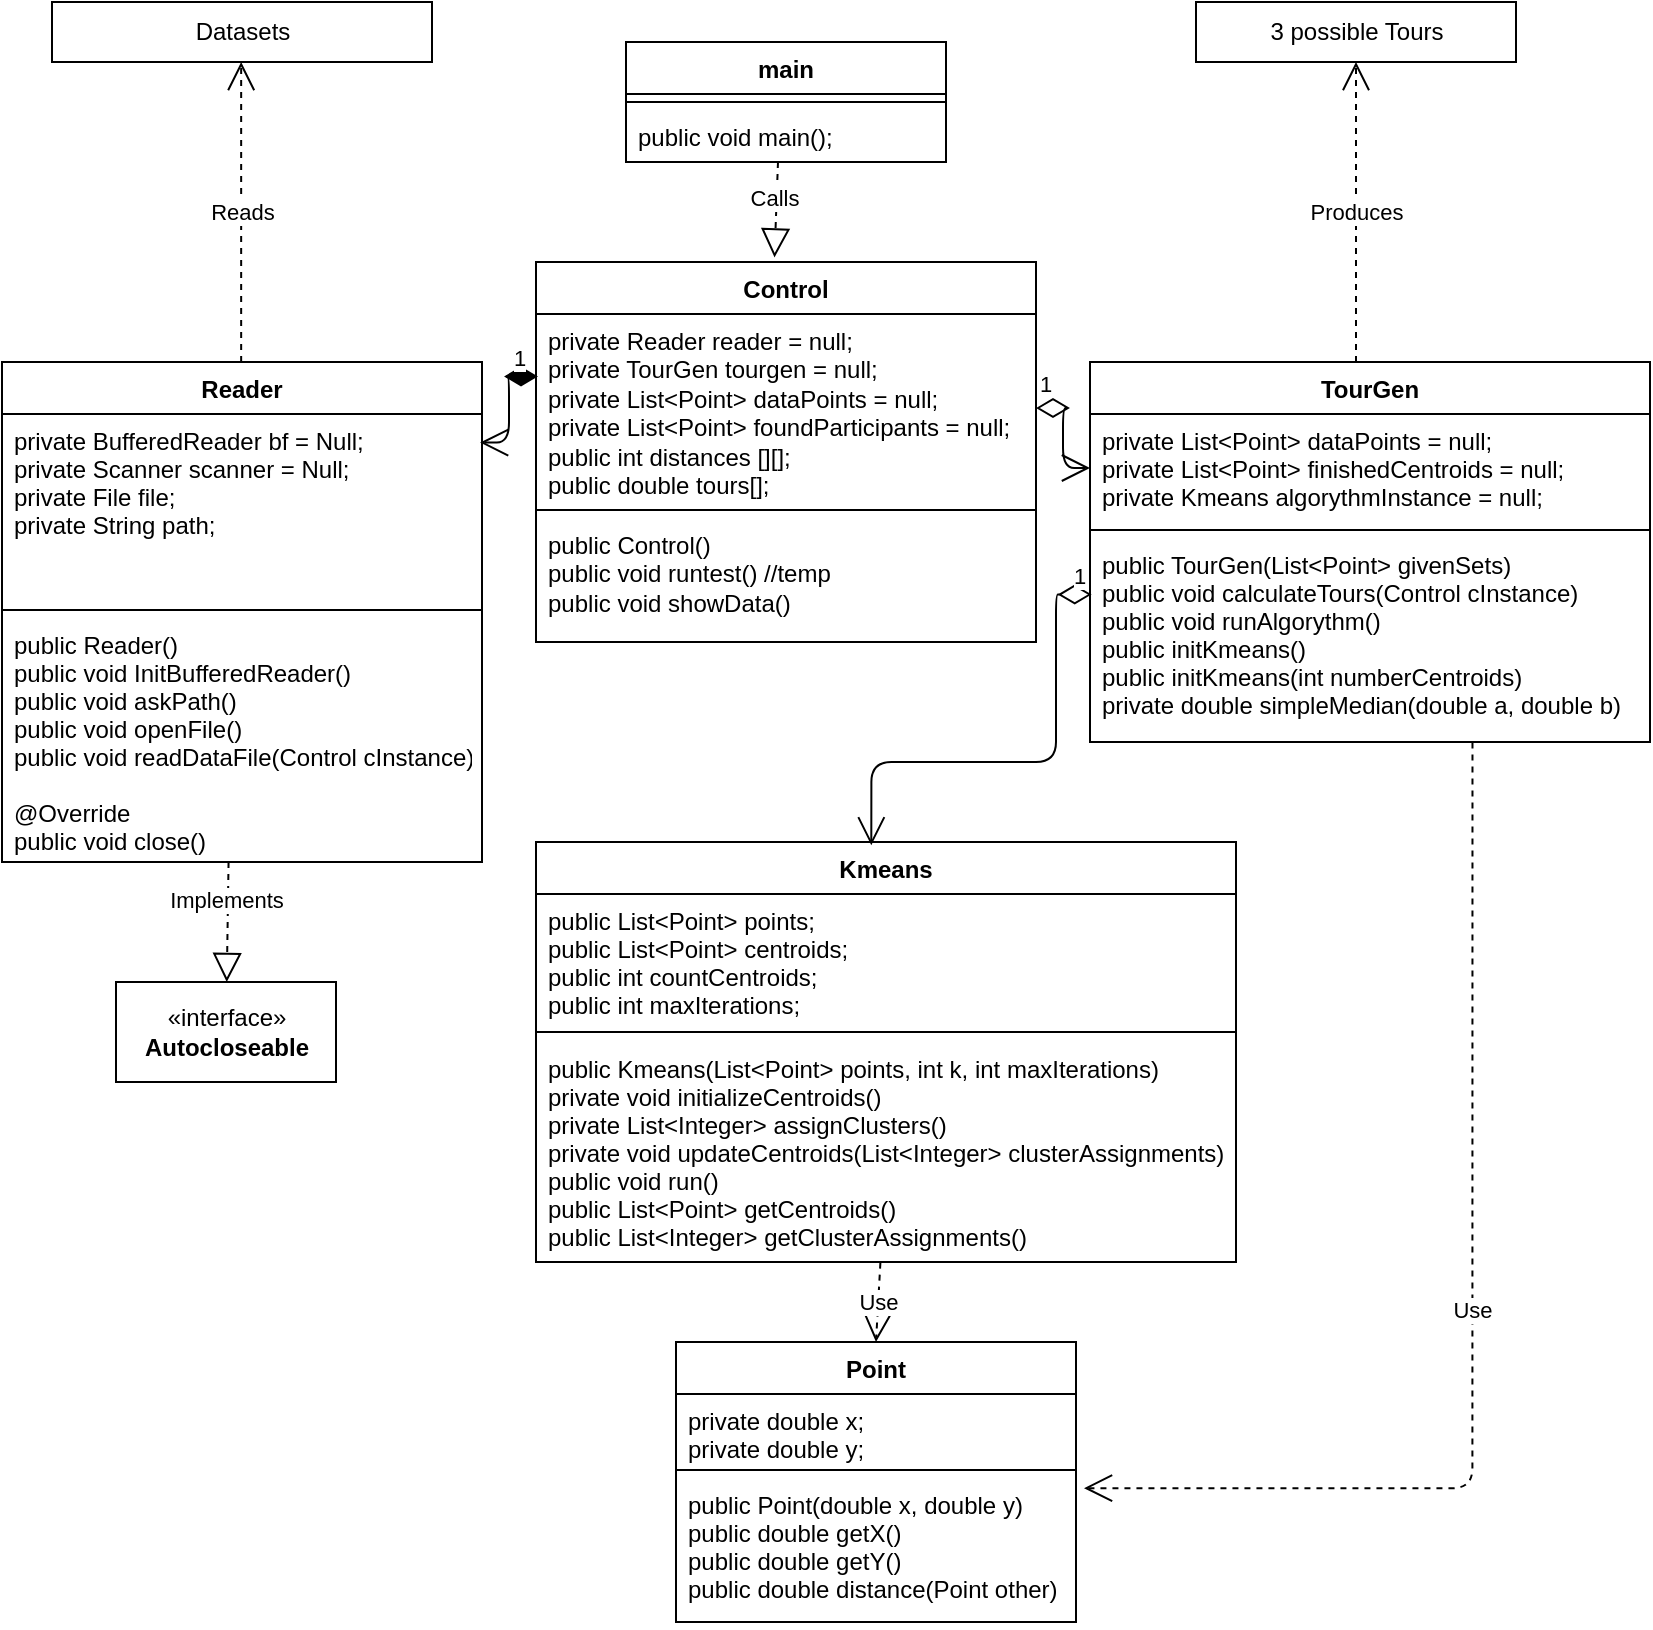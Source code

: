 <mxfile>
    <diagram id="C5RBs43oDa-KdzZeNtuy" name="Page-1">
        <mxGraphModel dx="711" dy="736" grid="1" gridSize="10" guides="1" tooltips="1" connect="1" arrows="1" fold="1" page="1" pageScale="1" pageWidth="827" pageHeight="1169" math="0" shadow="0">
            <root>
                <mxCell id="WIyWlLk6GJQsqaUBKTNV-0"/>
                <mxCell id="WIyWlLk6GJQsqaUBKTNV-1" parent="WIyWlLk6GJQsqaUBKTNV-0"/>
                <mxCell id="PCUzMYx5p4M6aaHM8cBJ-1" value="main" style="swimlane;fontStyle=1;align=center;verticalAlign=top;childLayout=stackLayout;horizontal=1;startSize=26;horizontalStack=0;resizeParent=1;resizeParentMax=0;resizeLast=0;collapsible=1;marginBottom=0;whiteSpace=wrap;html=1;" parent="WIyWlLk6GJQsqaUBKTNV-1" vertex="1">
                    <mxGeometry x="315" y="40" width="160" height="60" as="geometry"/>
                </mxCell>
                <mxCell id="PCUzMYx5p4M6aaHM8cBJ-3" value="" style="line;strokeWidth=1;fillColor=none;align=left;verticalAlign=middle;spacingTop=-1;spacingLeft=3;spacingRight=3;rotatable=0;labelPosition=right;points=[];portConstraint=eastwest;strokeColor=inherit;" parent="PCUzMYx5p4M6aaHM8cBJ-1" vertex="1">
                    <mxGeometry y="26" width="160" height="8" as="geometry"/>
                </mxCell>
                <mxCell id="PCUzMYx5p4M6aaHM8cBJ-4" value="public voi&lt;span style=&quot;background-color: initial;&quot;&gt;d main();&lt;/span&gt;" style="text;strokeColor=none;fillColor=none;align=left;verticalAlign=top;spacingLeft=4;spacingRight=4;overflow=hidden;rotatable=0;points=[[0,0.5],[1,0.5]];portConstraint=eastwest;whiteSpace=wrap;html=1;" parent="PCUzMYx5p4M6aaHM8cBJ-1" vertex="1">
                    <mxGeometry y="34" width="160" height="26" as="geometry"/>
                </mxCell>
                <mxCell id="PCUzMYx5p4M6aaHM8cBJ-5" value="Control" style="swimlane;fontStyle=1;align=center;verticalAlign=top;childLayout=stackLayout;horizontal=1;startSize=26;horizontalStack=0;resizeParent=1;resizeParentMax=0;resizeLast=0;collapsible=1;marginBottom=0;whiteSpace=wrap;html=1;" parent="WIyWlLk6GJQsqaUBKTNV-1" vertex="1">
                    <mxGeometry x="270" y="150" width="250" height="190" as="geometry"/>
                </mxCell>
                <mxCell id="PCUzMYx5p4M6aaHM8cBJ-6" value="&lt;span style=&quot;background-color: initial;&quot;&gt;private Reader reader = null;&lt;br&gt;&lt;/span&gt;private TourGen tourgen = null;&lt;br&gt;private List&amp;lt;Point&amp;gt; dataPoints = null;&lt;br&gt;private List&amp;lt;Point&amp;gt; foundParticipants = null;&lt;br&gt;public int distances [][];&lt;br&gt;public double tours[];&lt;br&gt;&lt;span style=&quot;background-color: initial;&quot;&gt;&lt;br&gt;&lt;/span&gt;" style="text;strokeColor=none;fillColor=none;align=left;verticalAlign=top;spacingLeft=4;spacingRight=4;overflow=hidden;rotatable=0;points=[[0,0.5],[1,0.5]];portConstraint=eastwest;whiteSpace=wrap;html=1;rounded=0;glass=0;" parent="PCUzMYx5p4M6aaHM8cBJ-5" vertex="1">
                    <mxGeometry y="26" width="250" height="94" as="geometry"/>
                </mxCell>
                <mxCell id="PCUzMYx5p4M6aaHM8cBJ-7" value="" style="line;strokeWidth=1;fillColor=none;align=left;verticalAlign=middle;spacingTop=-1;spacingLeft=3;spacingRight=3;rotatable=0;labelPosition=right;points=[];portConstraint=eastwest;strokeColor=inherit;" parent="PCUzMYx5p4M6aaHM8cBJ-5" vertex="1">
                    <mxGeometry y="120" width="250" height="8" as="geometry"/>
                </mxCell>
                <mxCell id="PCUzMYx5p4M6aaHM8cBJ-8" value="public Control()&lt;br&gt;public void runtest() //temp&lt;br&gt;public void showData()" style="text;strokeColor=none;fillColor=none;align=left;verticalAlign=top;spacingLeft=4;spacingRight=4;overflow=hidden;rotatable=0;points=[[0,0.5],[1,0.5]];portConstraint=eastwest;whiteSpace=wrap;html=1;" parent="PCUzMYx5p4M6aaHM8cBJ-5" vertex="1">
                    <mxGeometry y="128" width="250" height="62" as="geometry"/>
                </mxCell>
                <mxCell id="0" value="Reader" style="swimlane;fontStyle=1;align=center;verticalAlign=top;childLayout=stackLayout;horizontal=1;startSize=26;horizontalStack=0;resizeParent=1;resizeParentMax=0;resizeLast=0;collapsible=1;marginBottom=0;" parent="WIyWlLk6GJQsqaUBKTNV-1" vertex="1">
                    <mxGeometry x="3" y="200" width="240" height="250" as="geometry"/>
                </mxCell>
                <mxCell id="1" value="private BufferedReader bf = Null;&#10;private Scanner scanner = Null;&#10;private File file;&#10;private String path;" style="text;strokeColor=none;fillColor=none;align=left;verticalAlign=top;spacingLeft=4;spacingRight=4;overflow=hidden;rotatable=0;points=[[0,0.5],[1,0.5]];portConstraint=eastwest;" parent="0" vertex="1">
                    <mxGeometry y="26" width="240" height="94" as="geometry"/>
                </mxCell>
                <mxCell id="2" value="" style="line;strokeWidth=1;fillColor=none;align=left;verticalAlign=middle;spacingTop=-1;spacingLeft=3;spacingRight=3;rotatable=0;labelPosition=right;points=[];portConstraint=eastwest;strokeColor=inherit;" parent="0" vertex="1">
                    <mxGeometry y="120" width="240" height="8" as="geometry"/>
                </mxCell>
                <mxCell id="3" value="public Reader()&#10;public void InitBufferedReader()&#10;public void askPath()&#10;public void openFile()&#10;public void readDataFile(Control cInstance)&#10;&#10;@Override&#10;public void close()" style="text;strokeColor=none;fillColor=none;align=left;verticalAlign=top;spacingLeft=4;spacingRight=4;overflow=hidden;rotatable=0;points=[[0,0.5],[1,0.5]];portConstraint=eastwest;" parent="0" vertex="1">
                    <mxGeometry y="128" width="240" height="122" as="geometry"/>
                </mxCell>
                <mxCell id="4" value="TourGen" style="swimlane;fontStyle=1;align=center;verticalAlign=top;childLayout=stackLayout;horizontal=1;startSize=26;horizontalStack=0;resizeParent=1;resizeParentMax=0;resizeLast=0;collapsible=1;marginBottom=0;" parent="WIyWlLk6GJQsqaUBKTNV-1" vertex="1">
                    <mxGeometry x="547" y="200" width="280" height="190" as="geometry"/>
                </mxCell>
                <mxCell id="5" value="private List&lt;Point&gt; dataPoints = null;&#10;private List&lt;Point&gt; finishedCentroids = null;&#10;private Kmeans algorythmInstance = null;" style="text;strokeColor=none;fillColor=none;align=left;verticalAlign=top;spacingLeft=4;spacingRight=4;overflow=hidden;rotatable=0;points=[[0,0.5],[1,0.5]];portConstraint=eastwest;" parent="4" vertex="1">
                    <mxGeometry y="26" width="280" height="54" as="geometry"/>
                </mxCell>
                <mxCell id="6" value="" style="line;strokeWidth=1;fillColor=none;align=left;verticalAlign=middle;spacingTop=-1;spacingLeft=3;spacingRight=3;rotatable=0;labelPosition=right;points=[];portConstraint=eastwest;strokeColor=inherit;" parent="4" vertex="1">
                    <mxGeometry y="80" width="280" height="8" as="geometry"/>
                </mxCell>
                <mxCell id="7" value="public TourGen(List&lt;Point&gt; givenSets)&#10;public void calculateTours(Control cInstance)&#10;public void runAlgorythm()&#10;public initKmeans()&#10;public initKmeans(int numberCentroids)&#10;private double simpleMedian(double a, double b)" style="text;strokeColor=none;fillColor=none;align=left;verticalAlign=top;spacingLeft=4;spacingRight=4;overflow=hidden;rotatable=0;points=[[0,0.5],[1,0.5]];portConstraint=eastwest;" parent="4" vertex="1">
                    <mxGeometry y="88" width="280" height="102" as="geometry"/>
                </mxCell>
                <mxCell id="8" value="Datasets" style="html=1;" parent="WIyWlLk6GJQsqaUBKTNV-1" vertex="1">
                    <mxGeometry x="28" y="20" width="190" height="30" as="geometry"/>
                </mxCell>
                <mxCell id="9" value="Reads" style="endArrow=open;endSize=12;dashed=1;html=1;" parent="WIyWlLk6GJQsqaUBKTNV-1" edge="1">
                    <mxGeometry width="160" relative="1" as="geometry">
                        <mxPoint x="122.58" y="200" as="sourcePoint"/>
                        <mxPoint x="122.58" y="50" as="targetPoint"/>
                    </mxGeometry>
                </mxCell>
                <mxCell id="14" value="3 possible Tours" style="html=1;" parent="WIyWlLk6GJQsqaUBKTNV-1" vertex="1">
                    <mxGeometry x="600" y="20" width="160" height="30" as="geometry"/>
                </mxCell>
                <mxCell id="16" value="Produces" style="endArrow=open;endSize=12;dashed=1;html=1;entryX=0.5;entryY=1;entryDx=0;entryDy=0;" parent="WIyWlLk6GJQsqaUBKTNV-1" target="14" edge="1">
                    <mxGeometry width="160" relative="1" as="geometry">
                        <mxPoint x="680" y="200" as="sourcePoint"/>
                        <mxPoint x="680" y="130" as="targetPoint"/>
                    </mxGeometry>
                </mxCell>
                <mxCell id="17" value="" style="endArrow=block;dashed=1;endFill=0;endSize=12;html=1;exitX=0.475;exitY=1;exitDx=0;exitDy=0;exitPerimeter=0;entryX=0.477;entryY=-0.012;entryDx=0;entryDy=0;entryPerimeter=0;" parent="WIyWlLk6GJQsqaUBKTNV-1" source="PCUzMYx5p4M6aaHM8cBJ-4" target="PCUzMYx5p4M6aaHM8cBJ-5" edge="1">
                    <mxGeometry width="160" relative="1" as="geometry">
                        <mxPoint x="330" y="210" as="sourcePoint"/>
                        <mxPoint x="490" y="210" as="targetPoint"/>
                    </mxGeometry>
                </mxCell>
                <mxCell id="18" value="Calls" style="edgeLabel;html=1;align=center;verticalAlign=middle;resizable=0;points=[];" parent="17" vertex="1" connectable="0">
                    <mxGeometry x="-0.248" y="-2" relative="1" as="geometry">
                        <mxPoint as="offset"/>
                    </mxGeometry>
                </mxCell>
                <mxCell id="20" value="1&lt;br&gt;" style="endArrow=open;html=1;endSize=12;startArrow=diamondThin;startSize=14;startFill=1;edgeStyle=orthogonalEdgeStyle;align=left;verticalAlign=bottom;exitX=0.004;exitY=0.332;exitDx=0;exitDy=0;exitPerimeter=0;entryX=0.996;entryY=0.152;entryDx=0;entryDy=0;entryPerimeter=0;" parent="WIyWlLk6GJQsqaUBKTNV-1" source="PCUzMYx5p4M6aaHM8cBJ-6" target="1" edge="1">
                    <mxGeometry x="-0.538" relative="1" as="geometry">
                        <mxPoint x="290" y="260" as="sourcePoint"/>
                        <mxPoint x="450" y="260" as="targetPoint"/>
                        <mxPoint as="offset"/>
                    </mxGeometry>
                </mxCell>
                <mxCell id="21" value="1" style="endArrow=open;html=1;endSize=12;startArrow=diamondThin;startSize=14;startFill=0;edgeStyle=orthogonalEdgeStyle;align=left;verticalAlign=bottom;" parent="WIyWlLk6GJQsqaUBKTNV-1" source="PCUzMYx5p4M6aaHM8cBJ-6" target="5" edge="1">
                    <mxGeometry x="-1" y="3" relative="1" as="geometry">
                        <mxPoint x="400" y="270" as="sourcePoint"/>
                        <mxPoint x="560" y="270" as="targetPoint"/>
                    </mxGeometry>
                </mxCell>
                <mxCell id="24" value="Kmeans&#10;" style="swimlane;fontStyle=1;align=center;verticalAlign=top;childLayout=stackLayout;horizontal=1;startSize=26;horizontalStack=0;resizeParent=1;resizeParentMax=0;resizeLast=0;collapsible=1;marginBottom=0;" parent="WIyWlLk6GJQsqaUBKTNV-1" vertex="1">
                    <mxGeometry x="270" y="440" width="350" height="210" as="geometry"/>
                </mxCell>
                <mxCell id="25" value="public List&lt;Point&gt; points;&#10;public List&lt;Point&gt; centroids;&#10;public int countCentroids;&#10;public int maxIterations;" style="text;strokeColor=none;fillColor=none;align=left;verticalAlign=top;spacingLeft=4;spacingRight=4;overflow=hidden;rotatable=0;points=[[0,0.5],[1,0.5]];portConstraint=eastwest;" parent="24" vertex="1">
                    <mxGeometry y="26" width="350" height="64" as="geometry"/>
                </mxCell>
                <mxCell id="26" value="" style="line;strokeWidth=1;fillColor=none;align=left;verticalAlign=middle;spacingTop=-1;spacingLeft=3;spacingRight=3;rotatable=0;labelPosition=right;points=[];portConstraint=eastwest;strokeColor=inherit;" parent="24" vertex="1">
                    <mxGeometry y="90" width="350" height="10" as="geometry"/>
                </mxCell>
                <mxCell id="27" value="public Kmeans(List&lt;Point&gt; points, int k, int maxIterations)&#10;private void initializeCentroids()&#10;private List&lt;Integer&gt; assignClusters()&#10;private void updateCentroids(List&lt;Integer&gt; clusterAssignments)&#10;public void run()&#10;public List&lt;Point&gt; getCentroids()&#10;public List&lt;Integer&gt; getClusterAssignments()" style="text;strokeColor=none;fillColor=none;align=left;verticalAlign=top;spacingLeft=4;spacingRight=4;overflow=hidden;rotatable=0;points=[[0,0.5],[1,0.5]];portConstraint=eastwest;" parent="24" vertex="1">
                    <mxGeometry y="100" width="350" height="110" as="geometry"/>
                </mxCell>
                <mxCell id="28" value="1" style="endArrow=open;html=1;endSize=12;startArrow=diamondThin;startSize=14;startFill=0;edgeStyle=orthogonalEdgeStyle;align=left;verticalAlign=bottom;exitX=0.003;exitY=0.277;exitDx=0;exitDy=0;exitPerimeter=0;entryX=0.479;entryY=0.008;entryDx=0;entryDy=0;entryPerimeter=0;" parent="WIyWlLk6GJQsqaUBKTNV-1" source="7" target="24" edge="1">
                    <mxGeometry x="-0.906" relative="1" as="geometry">
                        <mxPoint x="390" y="340" as="sourcePoint"/>
                        <mxPoint x="550" y="340" as="targetPoint"/>
                        <mxPoint as="offset"/>
                        <Array as="points">
                            <mxPoint x="530" y="316"/>
                            <mxPoint x="530" y="400"/>
                            <mxPoint x="438" y="400"/>
                        </Array>
                    </mxGeometry>
                </mxCell>
                <mxCell id="29" value="Point" style="swimlane;fontStyle=1;align=center;verticalAlign=top;childLayout=stackLayout;horizontal=1;startSize=26;horizontalStack=0;resizeParent=1;resizeParentMax=0;resizeLast=0;collapsible=1;marginBottom=0;" parent="WIyWlLk6GJQsqaUBKTNV-1" vertex="1">
                    <mxGeometry x="340" y="690" width="200" height="140" as="geometry"/>
                </mxCell>
                <mxCell id="30" value="private double x;&#10;private double y;" style="text;strokeColor=none;fillColor=none;align=left;verticalAlign=top;spacingLeft=4;spacingRight=4;overflow=hidden;rotatable=0;points=[[0,0.5],[1,0.5]];portConstraint=eastwest;" parent="29" vertex="1">
                    <mxGeometry y="26" width="200" height="34" as="geometry"/>
                </mxCell>
                <mxCell id="31" value="" style="line;strokeWidth=1;fillColor=none;align=left;verticalAlign=middle;spacingTop=-1;spacingLeft=3;spacingRight=3;rotatable=0;labelPosition=right;points=[];portConstraint=eastwest;strokeColor=inherit;" parent="29" vertex="1">
                    <mxGeometry y="60" width="200" height="8" as="geometry"/>
                </mxCell>
                <mxCell id="32" value="public Point(double x, double y)&#10;public double getX()&#10;public double getY()&#10;public double distance(Point other)&#10;" style="text;strokeColor=none;fillColor=none;align=left;verticalAlign=top;spacingLeft=4;spacingRight=4;overflow=hidden;rotatable=0;points=[[0,0.5],[1,0.5]];portConstraint=eastwest;" parent="29" vertex="1">
                    <mxGeometry y="68" width="200" height="72" as="geometry"/>
                </mxCell>
                <mxCell id="33" value="Use" style="endArrow=open;endSize=12;dashed=1;html=1;exitX=0.492;exitY=1.003;exitDx=0;exitDy=0;exitPerimeter=0;entryX=0.5;entryY=0;entryDx=0;entryDy=0;" parent="WIyWlLk6GJQsqaUBKTNV-1" source="27" target="29" edge="1">
                    <mxGeometry width="160" relative="1" as="geometry">
                        <mxPoint x="450" y="600" as="sourcePoint"/>
                        <mxPoint x="610" y="600" as="targetPoint"/>
                    </mxGeometry>
                </mxCell>
                <mxCell id="34" value="Use" style="endArrow=open;endSize=12;dashed=1;html=1;exitX=0.683;exitY=1.002;exitDx=0;exitDy=0;exitPerimeter=0;entryX=1.02;entryY=0.071;entryDx=0;entryDy=0;entryPerimeter=0;edgeStyle=orthogonalEdgeStyle;" parent="WIyWlLk6GJQsqaUBKTNV-1" source="7" target="32" edge="1">
                    <mxGeometry width="160" relative="1" as="geometry">
                        <mxPoint x="450" y="580" as="sourcePoint"/>
                        <mxPoint x="720" y="730" as="targetPoint"/>
                    </mxGeometry>
                </mxCell>
                <mxCell id="35" value="" style="endArrow=block;dashed=1;endFill=0;endSize=12;html=1;exitX=0.472;exitY=1;exitDx=0;exitDy=0;exitPerimeter=0;" parent="WIyWlLk6GJQsqaUBKTNV-1" source="3" target="36" edge="1">
                    <mxGeometry width="160" relative="1" as="geometry">
                        <mxPoint x="180" y="660" as="sourcePoint"/>
                        <mxPoint x="123" y="600" as="targetPoint"/>
                    </mxGeometry>
                </mxCell>
                <mxCell id="37" value="Implements" style="edgeLabel;html=1;align=center;verticalAlign=middle;resizable=0;points=[];" parent="35" vertex="1" connectable="0">
                    <mxGeometry x="-0.38" y="-1" relative="1" as="geometry">
                        <mxPoint as="offset"/>
                    </mxGeometry>
                </mxCell>
                <mxCell id="36" value="«interface»&lt;br&gt;&lt;b&gt;Autocloseable&lt;/b&gt;" style="html=1;" parent="WIyWlLk6GJQsqaUBKTNV-1" vertex="1">
                    <mxGeometry x="60" y="510" width="110" height="50" as="geometry"/>
                </mxCell>
            </root>
        </mxGraphModel>
    </diagram>
</mxfile>